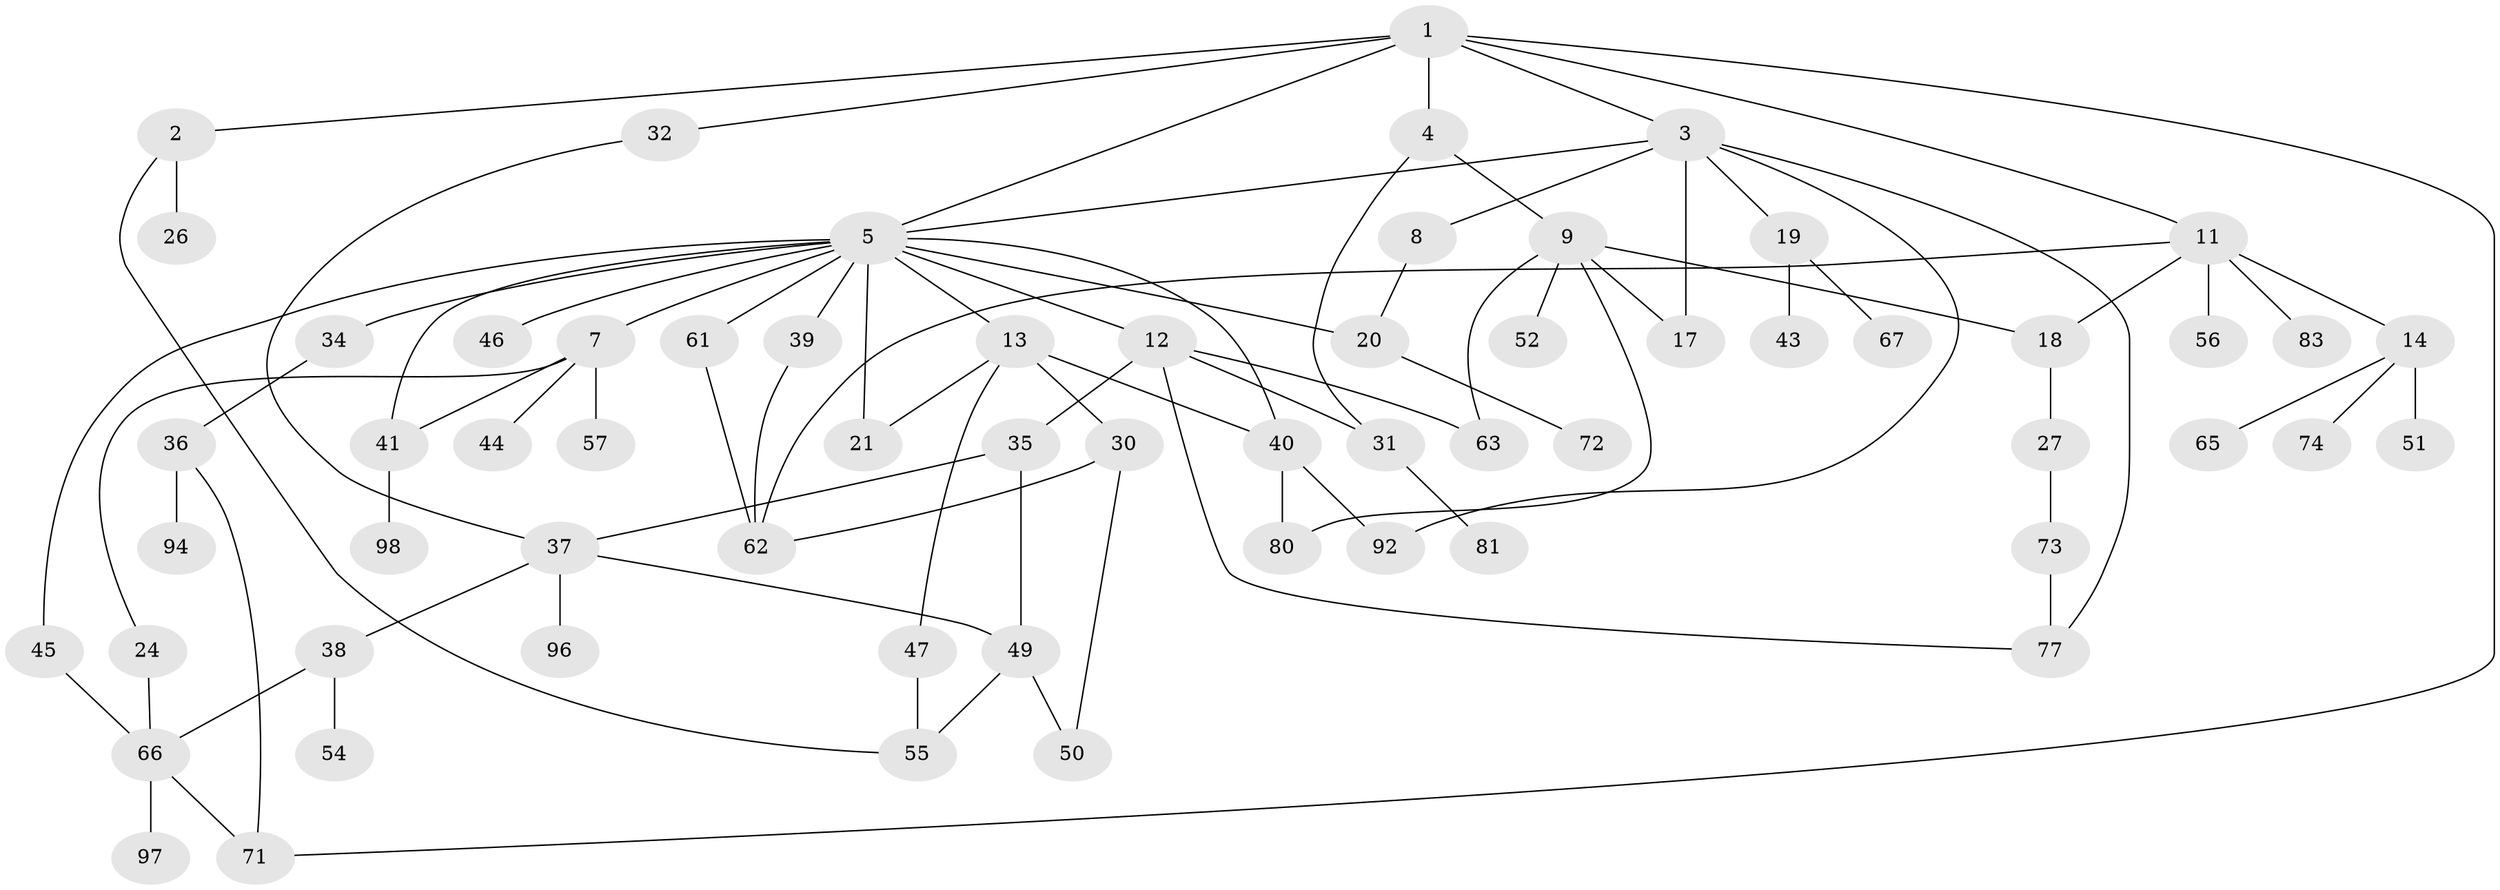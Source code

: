 // original degree distribution, {6: 0.04, 2: 0.27, 5: 0.03, 3: 0.22, 7: 0.01, 9: 0.01, 4: 0.11, 1: 0.31}
// Generated by graph-tools (version 1.1) at 2025/54/02/21/25 11:54:43]
// undirected, 63 vertices, 87 edges
graph export_dot {
graph [start="1"]
  node [color=gray90,style=filled];
  1 [super="+16"];
  2 [super="+25"];
  3 [super="+10"];
  4 [super="+89"];
  5 [super="+6"];
  7 [super="+42"];
  8 [super="+76"];
  9 [super="+23"];
  11;
  12 [super="+22"];
  13 [super="+88"];
  14 [super="+15"];
  17;
  18;
  19 [super="+28"];
  20 [super="+33"];
  21;
  24 [super="+64"];
  26 [super="+69"];
  27 [super="+29"];
  30;
  31 [super="+60"];
  32 [super="+70"];
  34 [super="+53"];
  35;
  36 [super="+93"];
  37 [super="+84"];
  38 [super="+48"];
  39;
  40 [super="+68"];
  41 [super="+91"];
  43;
  44 [super="+85"];
  45;
  46 [super="+59"];
  47;
  49 [super="+58"];
  50;
  51;
  52;
  54;
  55 [super="+100"];
  56 [super="+95"];
  57;
  61;
  62 [super="+75"];
  63 [super="+82"];
  65;
  66 [super="+78"];
  67;
  71 [super="+99"];
  72 [super="+79"];
  73 [super="+87"];
  74 [super="+86"];
  77 [super="+90"];
  80;
  81;
  83;
  92;
  94;
  96;
  97;
  98;
  1 -- 2;
  1 -- 3;
  1 -- 4;
  1 -- 5;
  1 -- 11;
  1 -- 32;
  1 -- 71;
  2 -- 26;
  2 -- 55;
  3 -- 8;
  3 -- 92;
  3 -- 5;
  3 -- 19;
  3 -- 17;
  3 -- 77;
  4 -- 9;
  4 -- 31;
  5 -- 20;
  5 -- 40;
  5 -- 41;
  5 -- 45;
  5 -- 61;
  5 -- 34;
  5 -- 7;
  5 -- 39;
  5 -- 12;
  5 -- 13;
  5 -- 46;
  5 -- 21;
  7 -- 24;
  7 -- 44;
  7 -- 57;
  7 -- 41;
  8 -- 20;
  9 -- 80;
  9 -- 17;
  9 -- 18;
  9 -- 52;
  9 -- 63;
  11 -- 14;
  11 -- 18;
  11 -- 56;
  11 -- 83;
  11 -- 62;
  12 -- 31;
  12 -- 35;
  12 -- 63;
  12 -- 77;
  13 -- 30;
  13 -- 47;
  13 -- 40;
  13 -- 21;
  14 -- 51;
  14 -- 65;
  14 -- 74;
  18 -- 27;
  19 -- 43;
  19 -- 67;
  20 -- 72 [weight=2];
  24 -- 66;
  27 -- 73;
  30 -- 50;
  30 -- 62;
  31 -- 81;
  32 -- 37;
  34 -- 36;
  35 -- 49;
  35 -- 37;
  36 -- 94;
  36 -- 71;
  37 -- 38;
  37 -- 96;
  37 -- 49;
  38 -- 66;
  38 -- 54;
  39 -- 62;
  40 -- 92;
  40 -- 80;
  41 -- 98;
  45 -- 66;
  47 -- 55;
  49 -- 55;
  49 -- 50;
  61 -- 62;
  66 -- 97;
  66 -- 71;
  73 -- 77;
}
